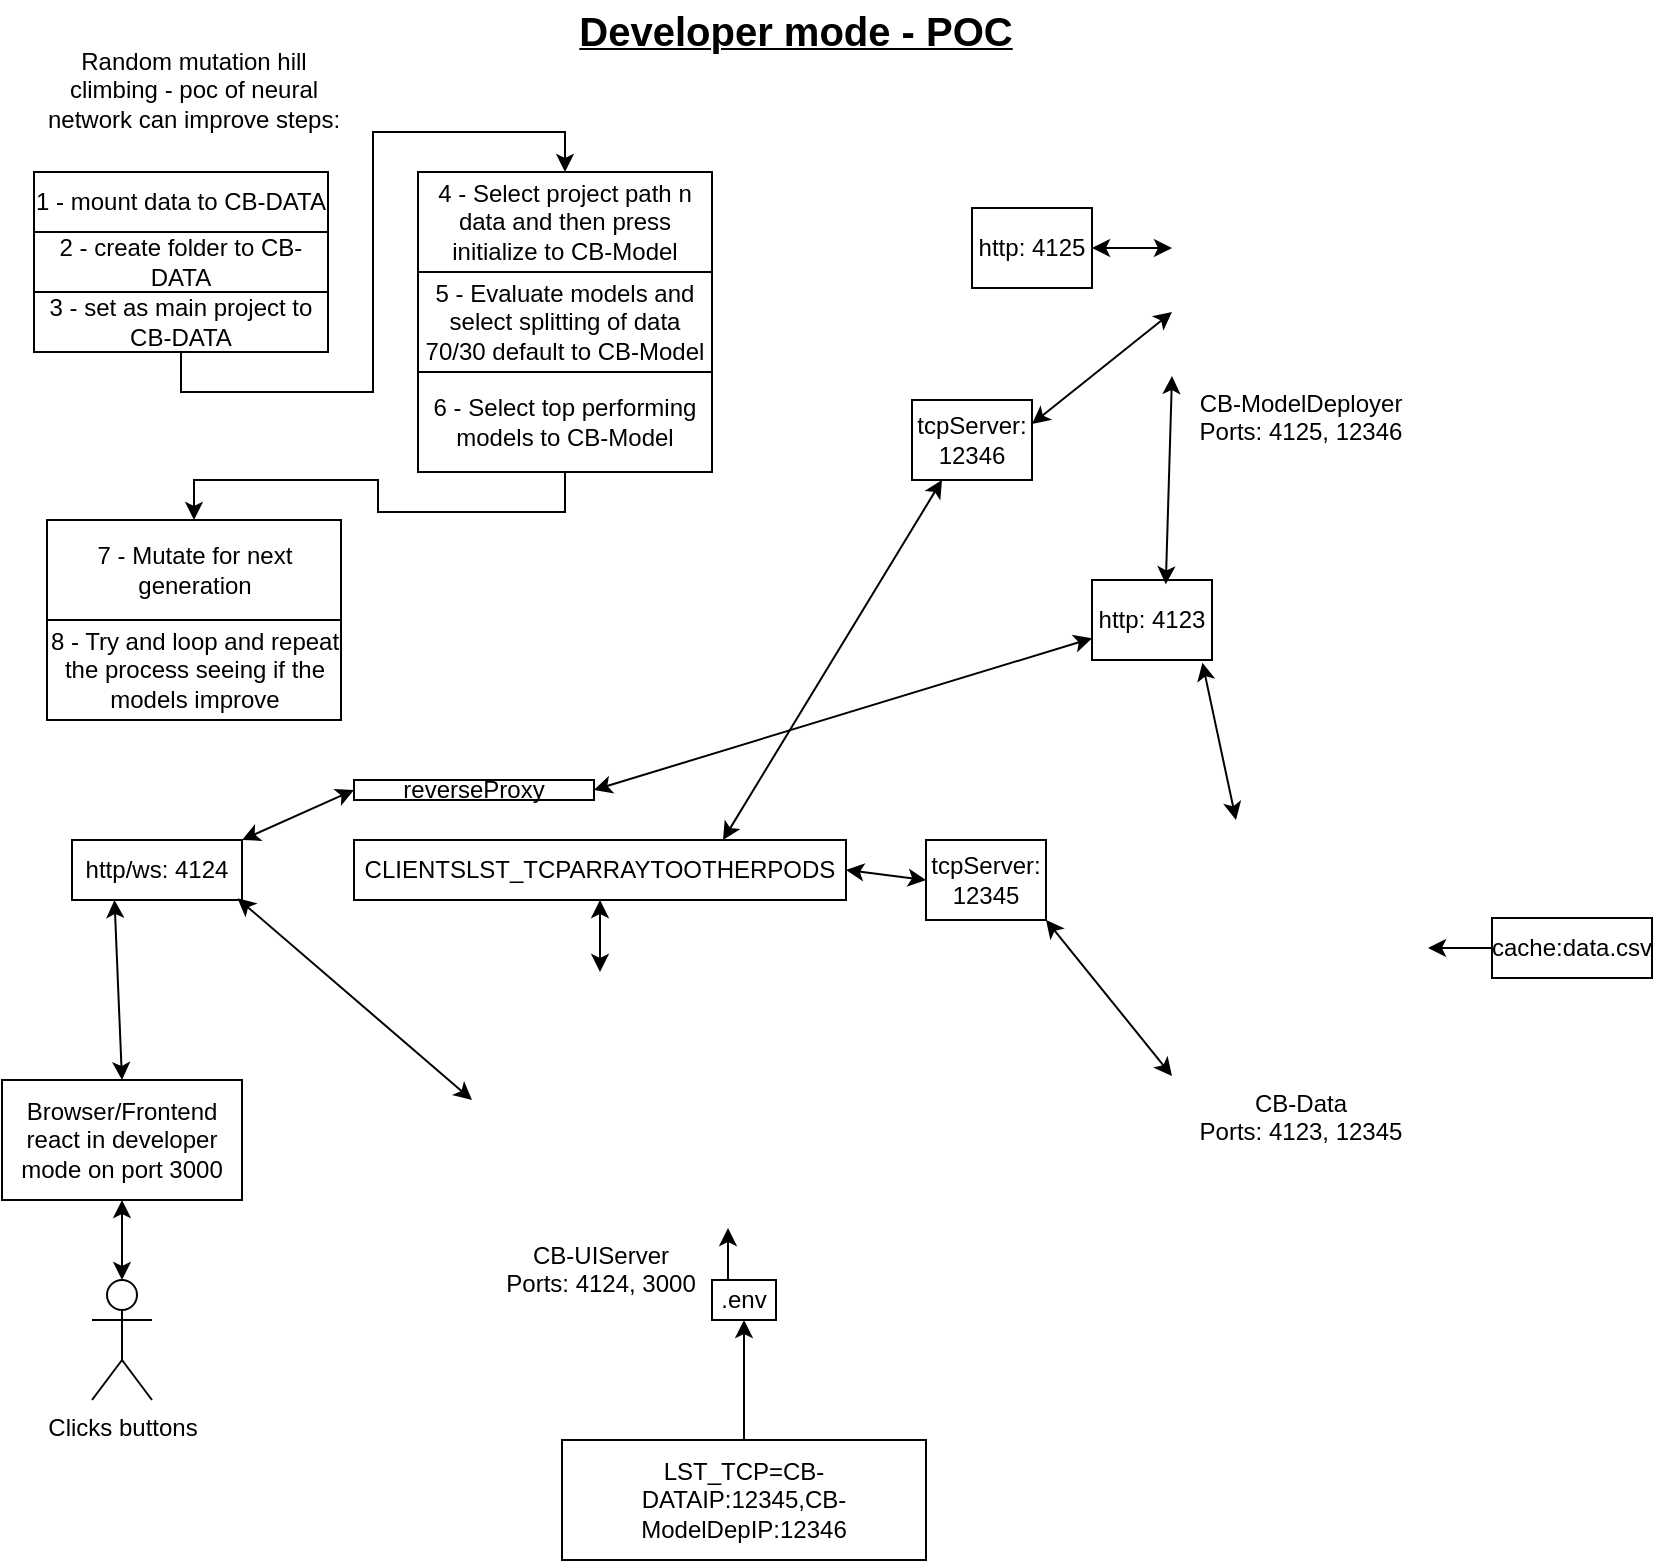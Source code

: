 <mxfile version="24.5.4" type="device">
  <diagram name="Page-1" id="5cvI5Q_MKqRNaeuEeQos">
    <mxGraphModel dx="790" dy="1150" grid="1" gridSize="10" guides="1" tooltips="1" connect="1" arrows="1" fold="1" page="1" pageScale="1" pageWidth="850" pageHeight="1100" math="0" shadow="0">
      <root>
        <mxCell id="0" />
        <mxCell id="1" parent="0" />
        <mxCell id="yw6CsYmsbvALQ7ipYBaF-1" value="CB-Data&lt;br&gt;Ports: 4123, 12345" style="shape=image;html=1;verticalAlign=top;verticalLabelPosition=bottom;labelBackgroundColor=#ffffff;imageAspect=0;aspect=fixed;image=https://cdn1.iconfinder.com/data/icons/social-media-2106/24/social_media_social_media_logo_docker-128.png" parent="1" vertex="1">
          <mxGeometry x="610" y="410" width="128" height="128" as="geometry" />
        </mxCell>
        <mxCell id="yw6CsYmsbvALQ7ipYBaF-3" value="CB-ModelDeployer&lt;br&gt;Ports: 4125, 12346" style="shape=image;html=1;verticalAlign=top;verticalLabelPosition=bottom;labelBackgroundColor=#ffffff;imageAspect=0;aspect=fixed;image=https://cdn1.iconfinder.com/data/icons/social-media-2106/24/social_media_social_media_logo_docker-128.png" parent="1" vertex="1">
          <mxGeometry x="610" y="60" width="128" height="128" as="geometry" />
        </mxCell>
        <mxCell id="yw6CsYmsbvALQ7ipYBaF-4" value="CB-UIServer&lt;div&gt;Ports: 4124, 3000&lt;/div&gt;" style="shape=image;html=1;verticalAlign=top;verticalLabelPosition=bottom;labelBackgroundColor=#ffffff;imageAspect=0;aspect=fixed;image=https://cdn1.iconfinder.com/data/icons/social-media-2106/24/social_media_social_media_logo_docker-128.png" parent="1" vertex="1">
          <mxGeometry x="260" y="486" width="128" height="128" as="geometry" />
        </mxCell>
        <mxCell id="wXwvWXCTqGgguGSXdqjQ-1" value="http: 4125" style="rounded=0;whiteSpace=wrap;html=1;" vertex="1" parent="1">
          <mxGeometry x="510" y="104" width="60" height="40" as="geometry" />
        </mxCell>
        <mxCell id="wXwvWXCTqGgguGSXdqjQ-2" value="" style="endArrow=classic;startArrow=classic;html=1;rounded=0;exitX=1;exitY=0.5;exitDx=0;exitDy=0;" edge="1" parent="1" source="wXwvWXCTqGgguGSXdqjQ-1" target="yw6CsYmsbvALQ7ipYBaF-3">
          <mxGeometry width="50" height="50" relative="1" as="geometry">
            <mxPoint x="500" y="340" as="sourcePoint" />
            <mxPoint x="450" y="330" as="targetPoint" />
          </mxGeometry>
        </mxCell>
        <mxCell id="wXwvWXCTqGgguGSXdqjQ-3" value="tcpServer: 12346" style="rounded=0;whiteSpace=wrap;html=1;" vertex="1" parent="1">
          <mxGeometry x="480" y="200" width="60" height="40" as="geometry" />
        </mxCell>
        <mxCell id="wXwvWXCTqGgguGSXdqjQ-4" value="" style="endArrow=classic;startArrow=classic;html=1;rounded=0;exitX=1;exitY=0.3;exitDx=0;exitDy=0;entryX=0;entryY=0.75;entryDx=0;entryDy=0;exitPerimeter=0;" edge="1" parent="1" source="wXwvWXCTqGgguGSXdqjQ-3" target="yw6CsYmsbvALQ7ipYBaF-3">
          <mxGeometry width="50" height="50" relative="1" as="geometry">
            <mxPoint x="580" y="134" as="sourcePoint" />
            <mxPoint x="620" y="134" as="targetPoint" />
          </mxGeometry>
        </mxCell>
        <mxCell id="wXwvWXCTqGgguGSXdqjQ-8" style="edgeStyle=orthogonalEdgeStyle;rounded=0;orthogonalLoop=1;jettySize=auto;html=1;exitX=0.5;exitY=0;exitDx=0;exitDy=0;entryX=1;entryY=1;entryDx=0;entryDy=0;" edge="1" parent="1" source="wXwvWXCTqGgguGSXdqjQ-5" target="yw6CsYmsbvALQ7ipYBaF-4">
          <mxGeometry relative="1" as="geometry" />
        </mxCell>
        <mxCell id="wXwvWXCTqGgguGSXdqjQ-5" value=".env" style="rounded=0;whiteSpace=wrap;html=1;" vertex="1" parent="1">
          <mxGeometry x="380" y="640" width="32" height="20" as="geometry" />
        </mxCell>
        <mxCell id="wXwvWXCTqGgguGSXdqjQ-7" style="edgeStyle=orthogonalEdgeStyle;rounded=0;orthogonalLoop=1;jettySize=auto;html=1;exitX=0.5;exitY=0;exitDx=0;exitDy=0;entryX=0.5;entryY=1;entryDx=0;entryDy=0;" edge="1" parent="1" source="wXwvWXCTqGgguGSXdqjQ-6" target="wXwvWXCTqGgguGSXdqjQ-5">
          <mxGeometry relative="1" as="geometry" />
        </mxCell>
        <mxCell id="wXwvWXCTqGgguGSXdqjQ-6" value="LST_TCP=CB-DATAIP:12345,CB-ModelDepIP:12346" style="rounded=0;whiteSpace=wrap;html=1;" vertex="1" parent="1">
          <mxGeometry x="305" y="720" width="182" height="60" as="geometry" />
        </mxCell>
        <mxCell id="wXwvWXCTqGgguGSXdqjQ-9" value="CLIENTSLST_TCPARRAYTOOTHERPODS" style="rounded=0;whiteSpace=wrap;html=1;" vertex="1" parent="1">
          <mxGeometry x="201" y="420" width="246" height="30" as="geometry" />
        </mxCell>
        <mxCell id="wXwvWXCTqGgguGSXdqjQ-10" value="" style="endArrow=classic;startArrow=classic;html=1;rounded=0;exitX=0.5;exitY=0;exitDx=0;exitDy=0;entryX=0.5;entryY=1;entryDx=0;entryDy=0;" edge="1" parent="1" source="yw6CsYmsbvALQ7ipYBaF-4" target="wXwvWXCTqGgguGSXdqjQ-9">
          <mxGeometry width="50" height="50" relative="1" as="geometry">
            <mxPoint x="550" y="550" as="sourcePoint" />
            <mxPoint x="600" y="500" as="targetPoint" />
          </mxGeometry>
        </mxCell>
        <mxCell id="wXwvWXCTqGgguGSXdqjQ-11" value="tcpServer: 12345" style="rounded=0;whiteSpace=wrap;html=1;" vertex="1" parent="1">
          <mxGeometry x="487" y="420" width="60" height="40" as="geometry" />
        </mxCell>
        <mxCell id="wXwvWXCTqGgguGSXdqjQ-12" value="" style="endArrow=classic;startArrow=classic;html=1;rounded=0;entryX=0;entryY=1;entryDx=0;entryDy=0;exitX=1;exitY=1;exitDx=0;exitDy=0;" edge="1" parent="1" source="wXwvWXCTqGgguGSXdqjQ-11" target="yw6CsYmsbvALQ7ipYBaF-1">
          <mxGeometry width="50" height="50" relative="1" as="geometry">
            <mxPoint x="500" y="340" as="sourcePoint" />
            <mxPoint x="550" y="290" as="targetPoint" />
          </mxGeometry>
        </mxCell>
        <mxCell id="wXwvWXCTqGgguGSXdqjQ-13" value="" style="endArrow=classic;startArrow=classic;html=1;rounded=0;exitX=0;exitY=0.5;exitDx=0;exitDy=0;entryX=1;entryY=0.5;entryDx=0;entryDy=0;" edge="1" parent="1" source="wXwvWXCTqGgguGSXdqjQ-11" target="wXwvWXCTqGgguGSXdqjQ-9">
          <mxGeometry width="50" height="50" relative="1" as="geometry">
            <mxPoint x="500" y="340" as="sourcePoint" />
            <mxPoint x="550" y="290" as="targetPoint" />
          </mxGeometry>
        </mxCell>
        <mxCell id="wXwvWXCTqGgguGSXdqjQ-14" value="" style="endArrow=classic;startArrow=classic;html=1;rounded=0;exitX=0.25;exitY=1;exitDx=0;exitDy=0;entryX=0.75;entryY=0;entryDx=0;entryDy=0;" edge="1" parent="1" source="wXwvWXCTqGgguGSXdqjQ-3" target="wXwvWXCTqGgguGSXdqjQ-9">
          <mxGeometry width="50" height="50" relative="1" as="geometry">
            <mxPoint x="130" y="280" as="sourcePoint" />
            <mxPoint x="284" y="430" as="targetPoint" />
          </mxGeometry>
        </mxCell>
        <mxCell id="wXwvWXCTqGgguGSXdqjQ-15" value="http: 4123" style="rounded=0;whiteSpace=wrap;html=1;" vertex="1" parent="1">
          <mxGeometry x="570" y="290" width="60" height="40" as="geometry" />
        </mxCell>
        <mxCell id="wXwvWXCTqGgguGSXdqjQ-16" value="" style="endArrow=classic;startArrow=classic;html=1;rounded=0;entryX=0.25;entryY=0;entryDx=0;entryDy=0;exitX=0.92;exitY=1.033;exitDx=0;exitDy=0;exitPerimeter=0;" edge="1" parent="1" source="wXwvWXCTqGgguGSXdqjQ-15" target="yw6CsYmsbvALQ7ipYBaF-1">
          <mxGeometry width="50" height="50" relative="1" as="geometry">
            <mxPoint x="115" y="240" as="sourcePoint" />
            <mxPoint x="120" y="188" as="targetPoint" />
          </mxGeometry>
        </mxCell>
        <mxCell id="wXwvWXCTqGgguGSXdqjQ-17" value="" style="endArrow=classic;startArrow=classic;html=1;rounded=0;entryX=0;entryY=1;entryDx=0;entryDy=0;exitX=0.615;exitY=0.054;exitDx=0;exitDy=0;exitPerimeter=0;" edge="1" parent="1" source="wXwvWXCTqGgguGSXdqjQ-15" target="yw6CsYmsbvALQ7ipYBaF-3">
          <mxGeometry width="50" height="50" relative="1" as="geometry">
            <mxPoint x="520" y="400" as="sourcePoint" />
            <mxPoint x="580" y="170" as="targetPoint" />
          </mxGeometry>
        </mxCell>
        <mxCell id="wXwvWXCTqGgguGSXdqjQ-21" style="edgeStyle=orthogonalEdgeStyle;rounded=0;orthogonalLoop=1;jettySize=auto;html=1;exitX=0;exitY=0.5;exitDx=0;exitDy=0;" edge="1" parent="1" source="wXwvWXCTqGgguGSXdqjQ-19" target="yw6CsYmsbvALQ7ipYBaF-1">
          <mxGeometry relative="1" as="geometry" />
        </mxCell>
        <mxCell id="wXwvWXCTqGgguGSXdqjQ-19" value="cache:data.csv" style="rounded=0;whiteSpace=wrap;html=1;" vertex="1" parent="1">
          <mxGeometry x="770" y="459" width="80" height="30" as="geometry" />
        </mxCell>
        <mxCell id="wXwvWXCTqGgguGSXdqjQ-22" value="&lt;b&gt;&lt;u&gt;&lt;font style=&quot;font-size: 20px;&quot;&gt;Developer mode - POC&lt;/font&gt;&lt;/u&gt;&lt;/b&gt;" style="text;html=1;align=center;verticalAlign=middle;whiteSpace=wrap;rounded=0;" vertex="1" parent="1">
          <mxGeometry x="297" width="250" height="30" as="geometry" />
        </mxCell>
        <mxCell id="wXwvWXCTqGgguGSXdqjQ-23" value="Clicks buttons" style="shape=umlActor;verticalLabelPosition=bottom;verticalAlign=top;html=1;outlineConnect=0;" vertex="1" parent="1">
          <mxGeometry x="70" y="640" width="30" height="60" as="geometry" />
        </mxCell>
        <mxCell id="wXwvWXCTqGgguGSXdqjQ-24" value="Browser/Frontend react in developer mode on port 3000" style="rounded=0;whiteSpace=wrap;html=1;" vertex="1" parent="1">
          <mxGeometry x="25" y="540" width="120" height="60" as="geometry" />
        </mxCell>
        <mxCell id="wXwvWXCTqGgguGSXdqjQ-25" value="" style="endArrow=classic;startArrow=classic;html=1;rounded=0;exitX=0.5;exitY=1;exitDx=0;exitDy=0;" edge="1" parent="1" source="wXwvWXCTqGgguGSXdqjQ-24" target="wXwvWXCTqGgguGSXdqjQ-23">
          <mxGeometry width="50" height="50" relative="1" as="geometry">
            <mxPoint x="90" y="670" as="sourcePoint" />
            <mxPoint x="140" y="620" as="targetPoint" />
          </mxGeometry>
        </mxCell>
        <mxCell id="wXwvWXCTqGgguGSXdqjQ-26" value="http/ws: 4124" style="rounded=0;whiteSpace=wrap;html=1;" vertex="1" parent="1">
          <mxGeometry x="60" y="420" width="85" height="30" as="geometry" />
        </mxCell>
        <mxCell id="wXwvWXCTqGgguGSXdqjQ-27" value="" style="endArrow=classic;startArrow=classic;html=1;rounded=0;entryX=0.25;entryY=1;entryDx=0;entryDy=0;exitX=0.5;exitY=0;exitDx=0;exitDy=0;" edge="1" parent="1" source="wXwvWXCTqGgguGSXdqjQ-24" target="wXwvWXCTqGgguGSXdqjQ-26">
          <mxGeometry width="50" height="50" relative="1" as="geometry">
            <mxPoint x="110" y="590" as="sourcePoint" />
            <mxPoint x="160" y="540" as="targetPoint" />
          </mxGeometry>
        </mxCell>
        <mxCell id="wXwvWXCTqGgguGSXdqjQ-28" value="" style="endArrow=classic;startArrow=classic;html=1;rounded=0;entryX=0;entryY=0.5;entryDx=0;entryDy=0;exitX=0.974;exitY=0.973;exitDx=0;exitDy=0;exitPerimeter=0;" edge="1" parent="1" source="wXwvWXCTqGgguGSXdqjQ-26" target="yw6CsYmsbvALQ7ipYBaF-4">
          <mxGeometry width="50" height="50" relative="1" as="geometry">
            <mxPoint x="150" y="560" as="sourcePoint" />
            <mxPoint x="200" y="510" as="targetPoint" />
          </mxGeometry>
        </mxCell>
        <mxCell id="wXwvWXCTqGgguGSXdqjQ-30" value="reverseProxy" style="rounded=0;whiteSpace=wrap;html=1;" vertex="1" parent="1">
          <mxGeometry x="201" y="390" width="120" height="10" as="geometry" />
        </mxCell>
        <mxCell id="wXwvWXCTqGgguGSXdqjQ-31" value="" style="endArrow=classic;startArrow=classic;html=1;rounded=0;exitX=1;exitY=0;exitDx=0;exitDy=0;entryX=0;entryY=0.5;entryDx=0;entryDy=0;" edge="1" parent="1" source="wXwvWXCTqGgguGSXdqjQ-26" target="wXwvWXCTqGgguGSXdqjQ-30">
          <mxGeometry width="50" height="50" relative="1" as="geometry">
            <mxPoint x="210" y="380" as="sourcePoint" />
            <mxPoint x="260" y="330" as="targetPoint" />
          </mxGeometry>
        </mxCell>
        <mxCell id="wXwvWXCTqGgguGSXdqjQ-32" value="" style="endArrow=classic;startArrow=classic;html=1;rounded=0;entryX=1;entryY=0.5;entryDx=0;entryDy=0;" edge="1" parent="1" source="wXwvWXCTqGgguGSXdqjQ-15" target="wXwvWXCTqGgguGSXdqjQ-30">
          <mxGeometry width="50" height="50" relative="1" as="geometry">
            <mxPoint x="210" y="380" as="sourcePoint" />
            <mxPoint x="260" y="330" as="targetPoint" />
          </mxGeometry>
        </mxCell>
        <mxCell id="wXwvWXCTqGgguGSXdqjQ-33" value="Random mutation hill climbing - poc of neural network can improve steps:" style="text;html=1;align=center;verticalAlign=middle;whiteSpace=wrap;rounded=0;" vertex="1" parent="1">
          <mxGeometry x="41" y="30" width="160" height="30" as="geometry" />
        </mxCell>
        <mxCell id="wXwvWXCTqGgguGSXdqjQ-34" value="1 - mount data to CB-DATA" style="rounded=0;whiteSpace=wrap;html=1;" vertex="1" parent="1">
          <mxGeometry x="41" y="86" width="147" height="30" as="geometry" />
        </mxCell>
        <mxCell id="wXwvWXCTqGgguGSXdqjQ-35" value="2 - create folder to CB-DATA" style="rounded=0;whiteSpace=wrap;html=1;" vertex="1" parent="1">
          <mxGeometry x="41" y="116" width="147" height="30" as="geometry" />
        </mxCell>
        <mxCell id="wXwvWXCTqGgguGSXdqjQ-40" style="edgeStyle=orthogonalEdgeStyle;rounded=0;orthogonalLoop=1;jettySize=auto;html=1;exitX=0.5;exitY=1;exitDx=0;exitDy=0;entryX=0.5;entryY=0;entryDx=0;entryDy=0;" edge="1" parent="1" source="wXwvWXCTqGgguGSXdqjQ-36" target="wXwvWXCTqGgguGSXdqjQ-37">
          <mxGeometry relative="1" as="geometry" />
        </mxCell>
        <mxCell id="wXwvWXCTqGgguGSXdqjQ-36" value="3 - set as main project to CB-DATA" style="rounded=0;whiteSpace=wrap;html=1;" vertex="1" parent="1">
          <mxGeometry x="41" y="146" width="147" height="30" as="geometry" />
        </mxCell>
        <mxCell id="wXwvWXCTqGgguGSXdqjQ-37" value="4 - Select project path n data and then press initialize to CB-Model" style="rounded=0;whiteSpace=wrap;html=1;" vertex="1" parent="1">
          <mxGeometry x="233" y="86" width="147" height="50" as="geometry" />
        </mxCell>
        <mxCell id="wXwvWXCTqGgguGSXdqjQ-38" value="5 - Evaluate models and select splitting of data 70/30 default to CB-Model" style="rounded=0;whiteSpace=wrap;html=1;" vertex="1" parent="1">
          <mxGeometry x="233" y="136" width="147" height="50" as="geometry" />
        </mxCell>
        <mxCell id="wXwvWXCTqGgguGSXdqjQ-42" style="edgeStyle=orthogonalEdgeStyle;rounded=0;orthogonalLoop=1;jettySize=auto;html=1;exitX=0.5;exitY=1;exitDx=0;exitDy=0;entryX=0.5;entryY=0;entryDx=0;entryDy=0;" edge="1" parent="1" source="wXwvWXCTqGgguGSXdqjQ-39" target="wXwvWXCTqGgguGSXdqjQ-41">
          <mxGeometry relative="1" as="geometry" />
        </mxCell>
        <mxCell id="wXwvWXCTqGgguGSXdqjQ-39" value="6 - Select top performing models to CB-Model" style="rounded=0;whiteSpace=wrap;html=1;" vertex="1" parent="1">
          <mxGeometry x="233" y="186" width="147" height="50" as="geometry" />
        </mxCell>
        <mxCell id="wXwvWXCTqGgguGSXdqjQ-41" value="7 - Mutate for next generation" style="rounded=0;whiteSpace=wrap;html=1;" vertex="1" parent="1">
          <mxGeometry x="47.5" y="260" width="147" height="50" as="geometry" />
        </mxCell>
        <mxCell id="wXwvWXCTqGgguGSXdqjQ-43" value="8 - Try and loop and repeat the process seeing if the models improve" style="rounded=0;whiteSpace=wrap;html=1;" vertex="1" parent="1">
          <mxGeometry x="47.5" y="310" width="147" height="50" as="geometry" />
        </mxCell>
      </root>
    </mxGraphModel>
  </diagram>
</mxfile>

